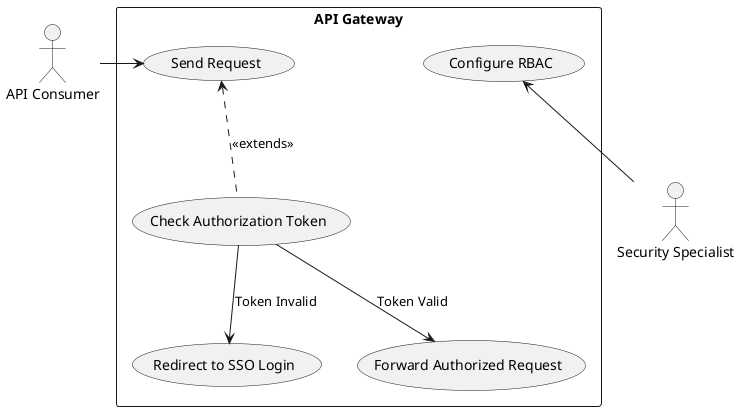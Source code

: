 @startuml

actor "API Consumer" as consumer
actor "Security Specialist" as security

rectangle "API Gateway" as System {
  usecase "Send Request" as uc0
  usecase "Check Authorization Token" as uc1
  usecase "Redirect to SSO Login" as uc2
  usecase "Forward Authorized Request" as uc3
  usecase "Configure RBAC" as uc4
}

uc0 <-L- consumer
uc0 <.. uc1 : <<extends>>
uc1 --> uc2 : Token Invalid
uc1 --> uc3 : Token Valid
uc4 <-- security

@enduml
